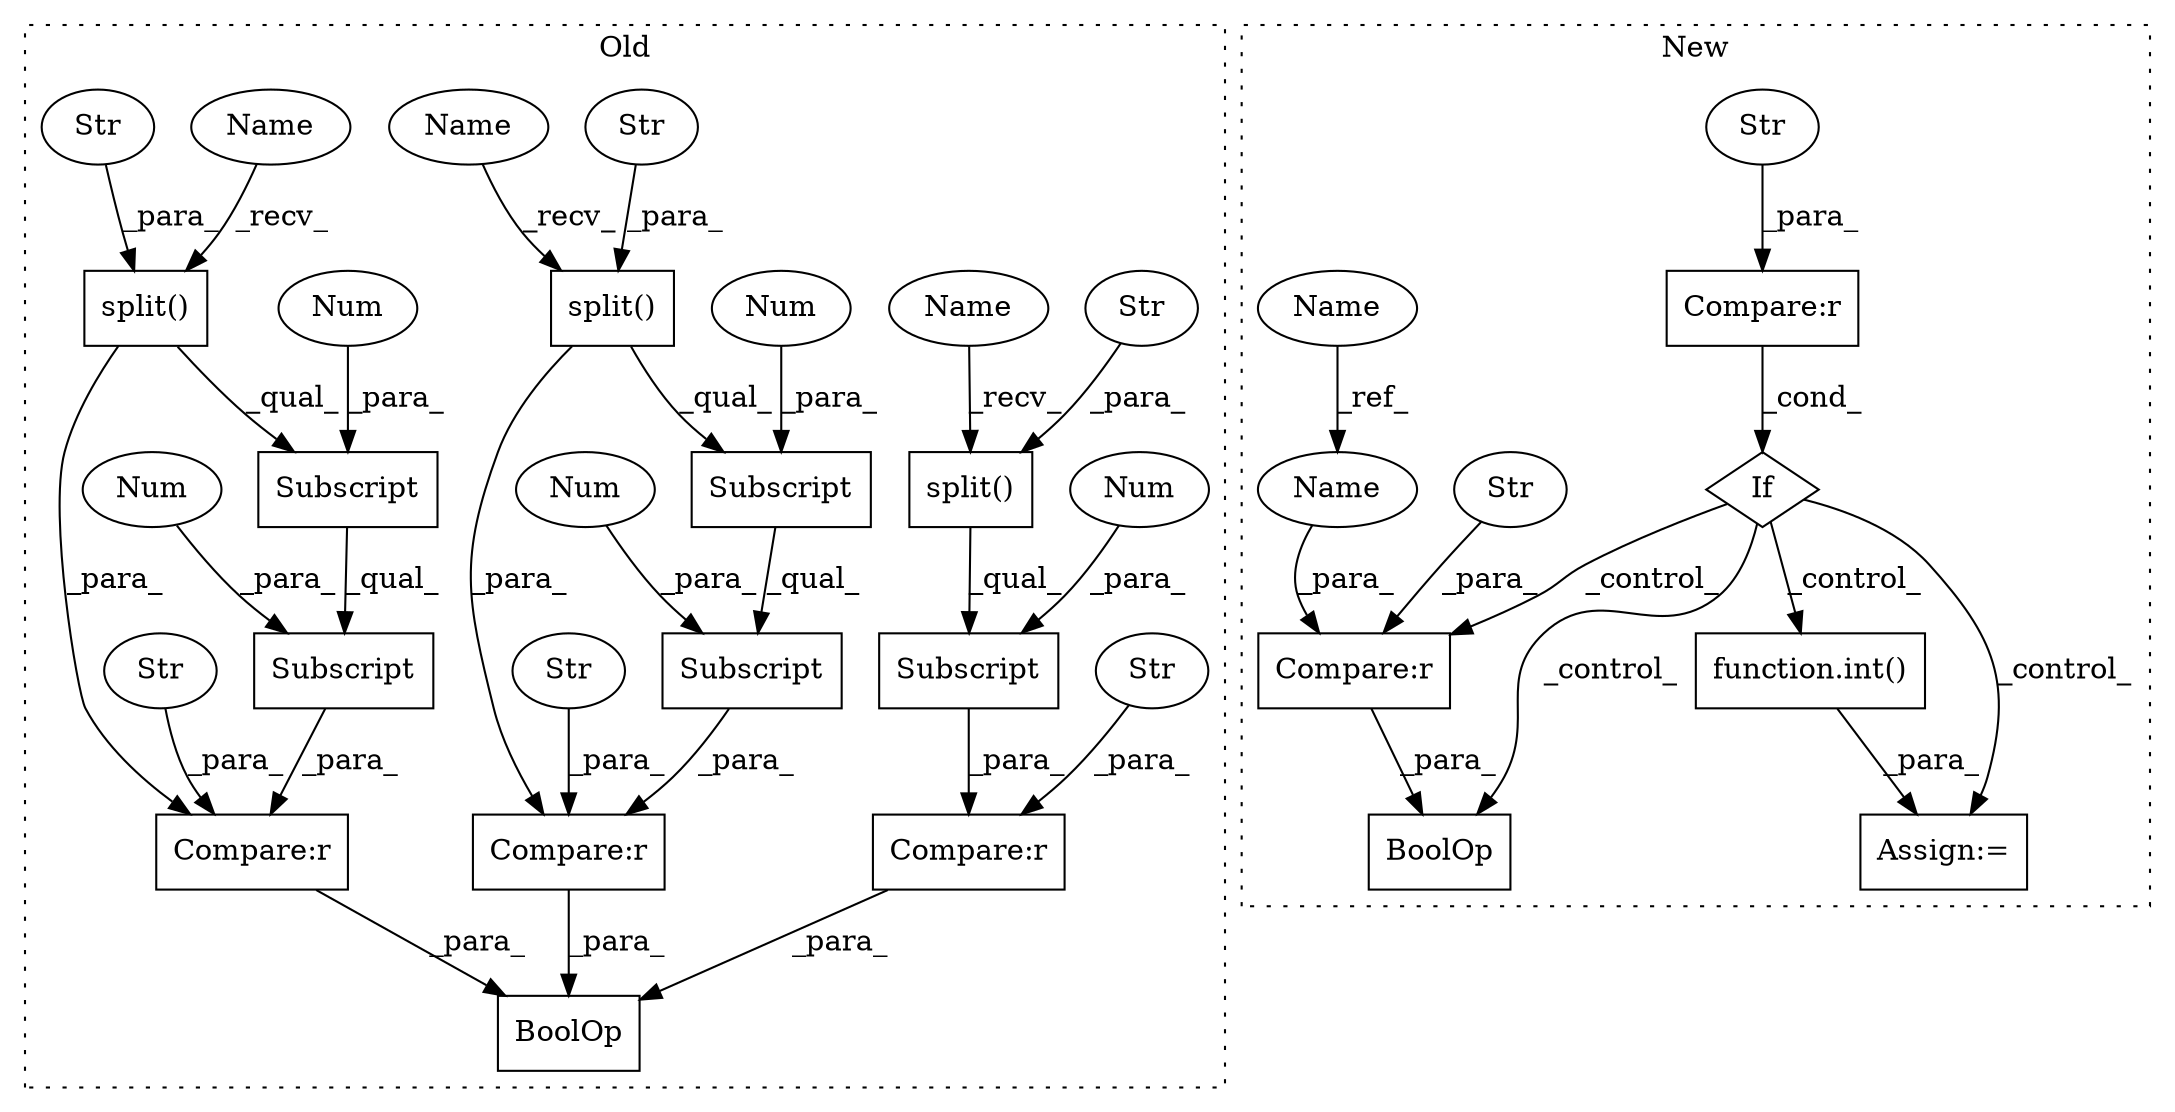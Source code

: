 digraph G {
subgraph cluster0 {
1 [label="split()" a="75" s="30920,30939" l="16,1" shape="box"];
4 [label="Str" a="66" s="30936" l="3" shape="ellipse"];
5 [label="Subscript" a="63" s="30920,0" l="24,0" shape="box"];
6 [label="Num" a="76" s="30941" l="2" shape="ellipse"];
12 [label="Subscript" a="63" s="30920,0" l="27,0" shape="box"];
14 [label="BoolOp" a="72" s="30882" l="135" shape="box"];
16 [label="split()" a="75" s="30882,30901" l="16,1" shape="box"];
17 [label="Subscript" a="63" s="30882,0" l="27,0" shape="box"];
18 [label="Str" a="66" s="30898" l="3" shape="ellipse"];
19 [label="Subscript" a="63" s="30882,0" l="24,0" shape="box"];
20 [label="Compare:r" a="40" s="30984" l="33" shape="box"];
21 [label="Str" a="66" s="31012" l="5" shape="ellipse"];
22 [label="Subscript" a="63" s="30984,0" l="24,0" shape="box"];
23 [label="Compare:r" a="40" s="30882" l="34" shape="box"];
24 [label="Str" a="66" s="30913" l="3" shape="ellipse"];
25 [label="Compare:r" a="40" s="30920" l="34" shape="box"];
26 [label="Str" a="66" s="30951" l="3" shape="ellipse"];
27 [label="split()" a="75" s="30984,31003" l="16,1" shape="box"];
28 [label="Str" a="66" s="31000" l="3" shape="ellipse"];
29 [label="Num" a="76" s="30903" l="2" shape="ellipse"];
30 [label="Num" a="76" s="31005" l="2" shape="ellipse"];
31 [label="Num" a="76" s="30945" l="1" shape="ellipse"];
32 [label="Num" a="76" s="30907" l="1" shape="ellipse"];
34 [label="Name" a="87" s="30984" l="9" shape="ellipse"];
35 [label="Name" a="87" s="30920" l="9" shape="ellipse"];
36 [label="Name" a="87" s="30882" l="9" shape="ellipse"];
label = "Old";
style="dotted";
}
subgraph cluster1 {
2 [label="function.int()" a="75" s="31472,31494" l="4,1" shape="box"];
3 [label="Assign:=" a="68" s="31469" l="3" shape="box"];
7 [label="Compare:r" a="40" s="31415" l="14" shape="box"];
8 [label="Str" a="66" s="31425" l="4" shape="ellipse"];
9 [label="If" a="96" s="31412" l="3" shape="diamond"];
10 [label="Compare:r" a="40" s="31564" l="18" shape="box"];
11 [label="Str" a="66" s="31564" l="5" shape="ellipse"];
13 [label="BoolOp" a="72" s="31542" l="40" shape="box"];
15 [label="Name" a="87" s="31205" l="9" shape="ellipse"];
33 [label="Name" a="87" s="31573" l="9" shape="ellipse"];
label = "New";
style="dotted";
}
1 -> 5 [label="_qual_"];
1 -> 25 [label="_para_"];
2 -> 3 [label="_para_"];
4 -> 1 [label="_para_"];
5 -> 12 [label="_qual_"];
6 -> 5 [label="_para_"];
7 -> 9 [label="_cond_"];
8 -> 7 [label="_para_"];
9 -> 10 [label="_control_"];
9 -> 13 [label="_control_"];
9 -> 3 [label="_control_"];
9 -> 2 [label="_control_"];
10 -> 13 [label="_para_"];
11 -> 10 [label="_para_"];
12 -> 25 [label="_para_"];
15 -> 33 [label="_ref_"];
16 -> 19 [label="_qual_"];
16 -> 23 [label="_para_"];
17 -> 23 [label="_para_"];
18 -> 16 [label="_para_"];
19 -> 17 [label="_qual_"];
20 -> 14 [label="_para_"];
21 -> 20 [label="_para_"];
22 -> 20 [label="_para_"];
23 -> 14 [label="_para_"];
24 -> 23 [label="_para_"];
25 -> 14 [label="_para_"];
26 -> 25 [label="_para_"];
27 -> 22 [label="_qual_"];
28 -> 27 [label="_para_"];
29 -> 19 [label="_para_"];
30 -> 22 [label="_para_"];
31 -> 12 [label="_para_"];
32 -> 17 [label="_para_"];
33 -> 10 [label="_para_"];
34 -> 27 [label="_recv_"];
35 -> 1 [label="_recv_"];
36 -> 16 [label="_recv_"];
}